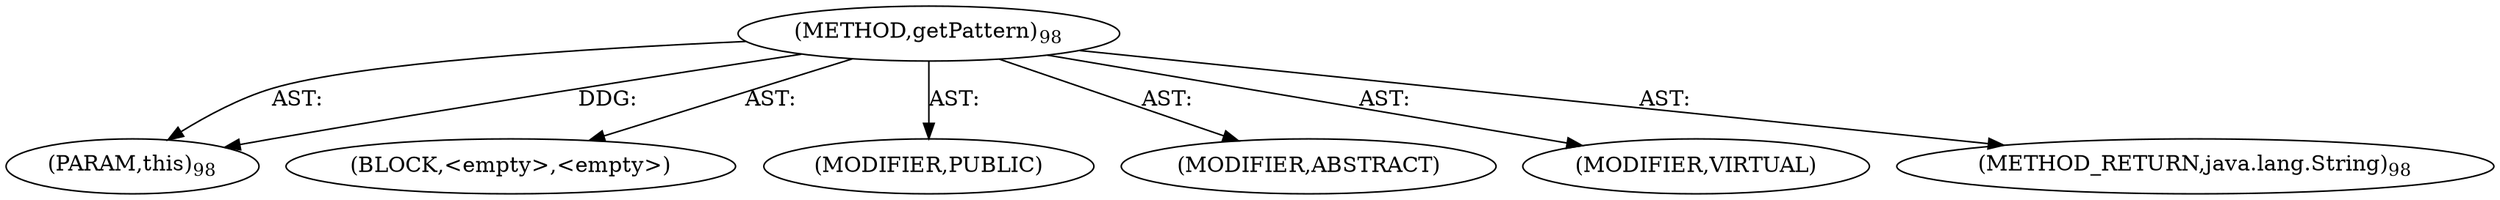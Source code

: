 digraph "getPattern" {  
"111669149697" [label = <(METHOD,getPattern)<SUB>98</SUB>> ]
"115964116994" [label = <(PARAM,this)<SUB>98</SUB>> ]
"25769803777" [label = <(BLOCK,&lt;empty&gt;,&lt;empty&gt;)> ]
"133143986187" [label = <(MODIFIER,PUBLIC)> ]
"133143986188" [label = <(MODIFIER,ABSTRACT)> ]
"133143986189" [label = <(MODIFIER,VIRTUAL)> ]
"128849018881" [label = <(METHOD_RETURN,java.lang.String)<SUB>98</SUB>> ]
  "111669149697" -> "115964116994"  [ label = "AST: "] 
  "111669149697" -> "25769803777"  [ label = "AST: "] 
  "111669149697" -> "133143986187"  [ label = "AST: "] 
  "111669149697" -> "133143986188"  [ label = "AST: "] 
  "111669149697" -> "133143986189"  [ label = "AST: "] 
  "111669149697" -> "128849018881"  [ label = "AST: "] 
  "111669149697" -> "115964116994"  [ label = "DDG: "] 
}
